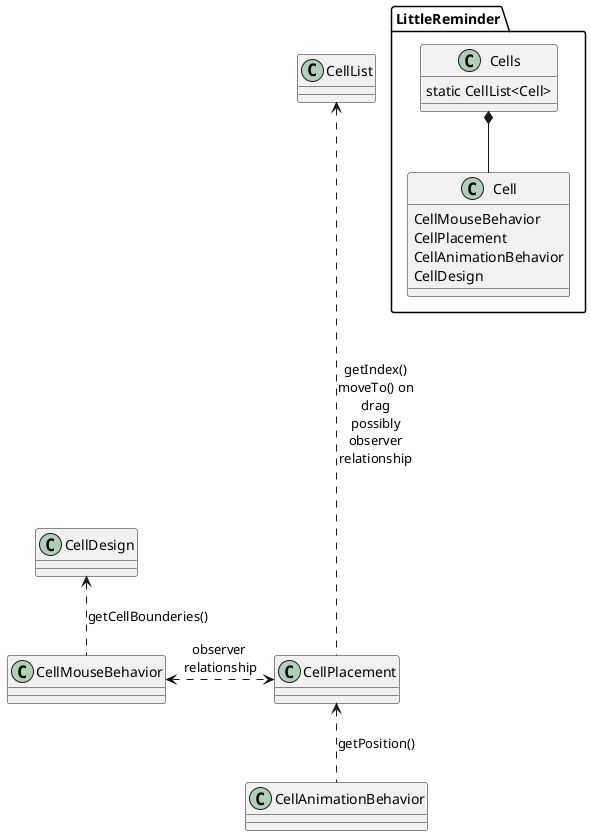 @startuml
package LittleReminder{
class Cells{
static CellList<Cell>
}
class Cell{
CellMouseBehavior
CellPlacement
CellAnimationBehavior
CellDesign
}
}
Cells *-- Cell

'Dependencies

CellDesign <.. CellMouseBehavior: getCellBounderies()
CellPlacement <.. CellAnimationBehavior: getPosition()
CellMouseBehavior <.> CellPlacement: observer \nrelationship
CellList <..... CellPlacement: getIndex()\nmoveTo() on\ndrag\npossibly\nobserver\nrelationship
@endumlw